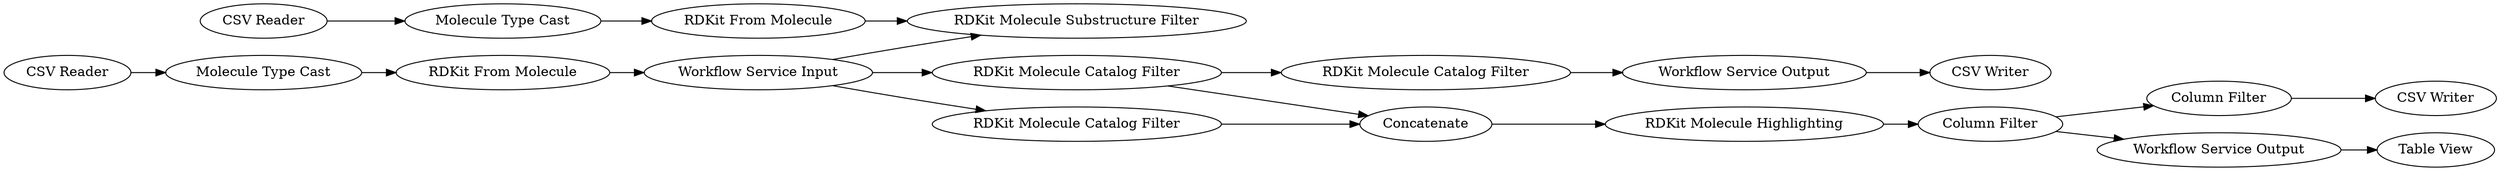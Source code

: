 digraph {
	"-4595785780053728728_272" [label="RDKit From Molecule"]
	"-4595785780053728728_275" [label="CSV Writer"]
	"-4595785780053728728_279" [label="RDKit From Molecule"]
	"-4595785780053728728_282" [label="CSV Reader"]
	"-4595785780053728728_266" [label="Column Filter"]
	"-4595785780053728728_4" [label="RDKit Molecule Catalog Filter"]
	"-4595785780053728728_271" [label="Molecule Type Cast"]
	"-4595785780053728728_268" [label="RDKit Molecule Catalog Filter"]
	"-4595785780053728728_12" [label="Molecule Type Cast"]
	"-4595785780053728728_7" [label="Column Filter"]
	"-4595785780053728728_283" [label="Workflow Service Output"]
	"-4595785780053728728_6" [label="RDKit Molecule Highlighting"]
	"-4595785780053728728_276" [label="CSV Writer"]
	"-4595785780053728728_263" [label="RDKit Molecule Substructure Filter"]
	"-4595785780053728728_273" [label="CSV Reader"]
	"-4595785780053728728_284" [label="Workflow Service Output"]
	"-4595785780053728728_274" [label=Concatenate]
	"-4595785780053728728_264" [label="RDKit Molecule Catalog Filter"]
	"-4595785780053728728_281" [label="Workflow Service Input"]
	"-4595785780053728728_259" [label="Table View"]
	"-4595785780053728728_264" -> "-4595785780053728728_274"
	"-4595785780053728728_284" -> "-4595785780053728728_275"
	"-4595785780053728728_273" -> "-4595785780053728728_12"
	"-4595785780053728728_12" -> "-4595785780053728728_279"
	"-4595785780053728728_281" -> "-4595785780053728728_263"
	"-4595785780053728728_283" -> "-4595785780053728728_259"
	"-4595785780053728728_7" -> "-4595785780053728728_283"
	"-4595785780053728728_268" -> "-4595785780053728728_284"
	"-4595785780053728728_4" -> "-4595785780053728728_268"
	"-4595785780053728728_282" -> "-4595785780053728728_271"
	"-4595785780053728728_274" -> "-4595785780053728728_6"
	"-4595785780053728728_281" -> "-4595785780053728728_4"
	"-4595785780053728728_6" -> "-4595785780053728728_7"
	"-4595785780053728728_279" -> "-4595785780053728728_263"
	"-4595785780053728728_4" -> "-4595785780053728728_274"
	"-4595785780053728728_7" -> "-4595785780053728728_266"
	"-4595785780053728728_281" -> "-4595785780053728728_264"
	"-4595785780053728728_272" -> "-4595785780053728728_281"
	"-4595785780053728728_271" -> "-4595785780053728728_272"
	"-4595785780053728728_266" -> "-4595785780053728728_276"
	rankdir=LR
}
